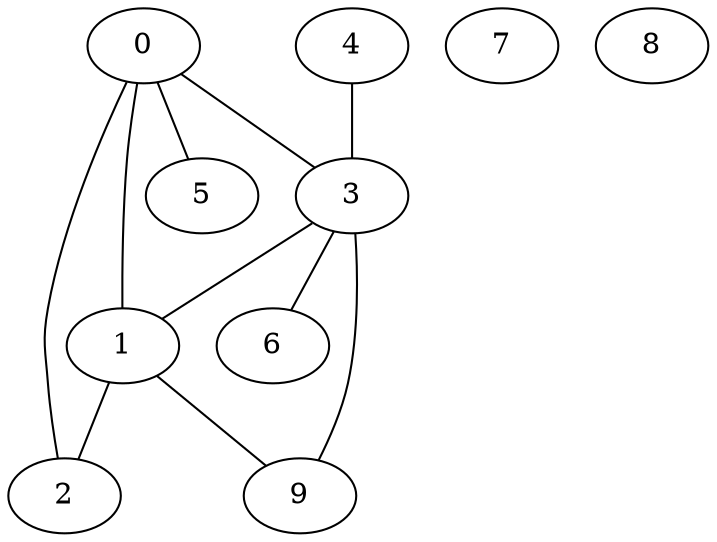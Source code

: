 graph G {
  0;
  1;
  2;
  3;
  4;
  5;
  6;
  7;
  8;
  9;
   0 -- 1;
   0 -- 2;
   0 -- 3;
   0 -- 5;
   1 -- 2;
   1 -- 9;
   3 -- 1;
   3 -- 6;
   3 -- 9;
   4 -- 3;
}
